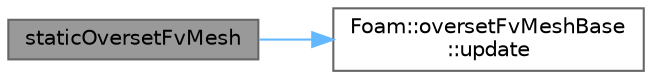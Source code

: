digraph "staticOversetFvMesh"
{
 // LATEX_PDF_SIZE
  bgcolor="transparent";
  edge [fontname=Helvetica,fontsize=10,labelfontname=Helvetica,labelfontsize=10];
  node [fontname=Helvetica,fontsize=10,shape=box,height=0.2,width=0.4];
  rankdir="LR";
  Node1 [id="Node000001",label="staticOversetFvMesh",height=0.2,width=0.4,color="gray40", fillcolor="grey60", style="filled", fontcolor="black",tooltip=" "];
  Node1 -> Node2 [id="edge1_Node000001_Node000002",color="steelblue1",style="solid",tooltip=" "];
  Node2 [id="Node000002",label="Foam::oversetFvMeshBase\l::update",height=0.2,width=0.4,color="grey40", fillcolor="white", style="filled",URL="$classFoam_1_1oversetFvMeshBase.html#aa2aac016e2bf7b5bd2b271786c2791aa",tooltip=" "];
}
